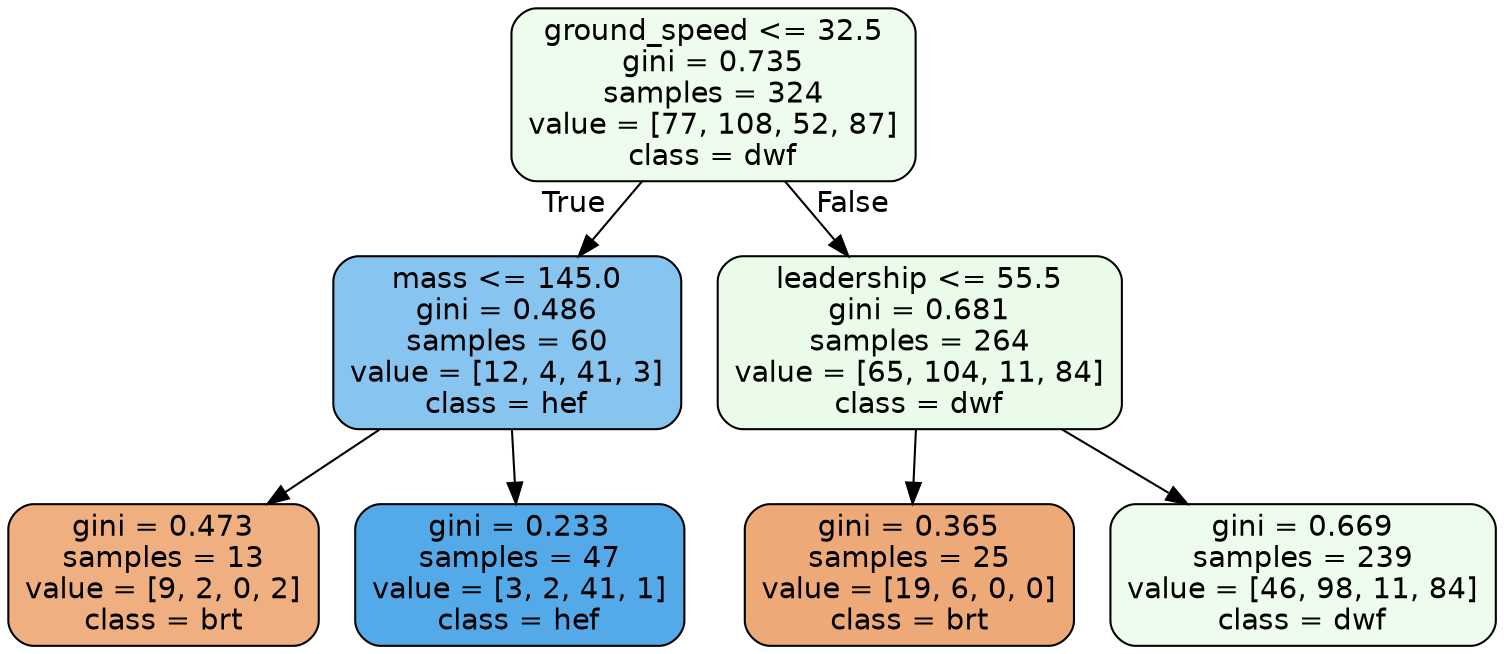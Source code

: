digraph Tree {
node [shape=box, style="filled, rounded", color="black", fontname=helvetica] ;
edge [fontname=helvetica] ;
0 [label="ground_speed <= 32.5\ngini = 0.735\nsamples = 324\nvalue = [77, 108, 52, 87]\nclass = dwf", fillcolor="#47e53917"] ;
1 [label="mass <= 145.0\ngini = 0.486\nsamples = 60\nvalue = [12, 4, 41, 3]\nclass = hef", fillcolor="#399de59a"] ;
0 -> 1 [labeldistance=2.5, labelangle=45, headlabel="True"] ;
2 [label="gini = 0.473\nsamples = 13\nvalue = [9, 2, 0, 2]\nclass = brt", fillcolor="#e58139a2"] ;
1 -> 2 ;
3 [label="gini = 0.233\nsamples = 47\nvalue = [3, 2, 41, 1]\nclass = hef", fillcolor="#399de5dc"] ;
1 -> 3 ;
4 [label="leadership <= 55.5\ngini = 0.681\nsamples = 264\nvalue = [65, 104, 11, 84]\nclass = dwf", fillcolor="#47e5391c"] ;
0 -> 4 [labeldistance=2.5, labelangle=-45, headlabel="False"] ;
5 [label="gini = 0.365\nsamples = 25\nvalue = [19, 6, 0, 0]\nclass = brt", fillcolor="#e58139ae"] ;
4 -> 5 ;
6 [label="gini = 0.669\nsamples = 239\nvalue = [46, 98, 11, 84]\nclass = dwf", fillcolor="#47e53917"] ;
4 -> 6 ;
}